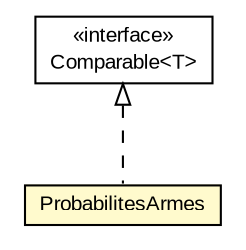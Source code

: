 #!/usr/local/bin/dot
#
# Class diagram 
# Generated by UMLGraph version 5.1 (http://www.umlgraph.org/)
#

digraph G {
	edge [fontname="arial",fontsize=10,labelfontname="arial",labelfontsize=10];
	node [fontname="arial",fontsize=10,shape=plaintext];
	nodesep=0.25;
	ranksep=0.5;
	// com.mycompany.utbotcontest.ProbabilitesArmes
	c96 [label=<<table title="com.mycompany.utbotcontest.ProbabilitesArmes" border="0" cellborder="1" cellspacing="0" cellpadding="2" port="p" bgcolor="lemonChiffon" href="./ProbabilitesArmes.html">
		<tr><td><table border="0" cellspacing="0" cellpadding="1">
<tr><td align="center" balign="center"> ProbabilitesArmes </td></tr>
		</table></td></tr>
		</table>>, fontname="arial", fontcolor="black", fontsize=10.0];
	//com.mycompany.utbotcontest.ProbabilitesArmes implements java.lang.Comparable<T>
	c111:p -> c96:p [dir=back,arrowtail=empty,style=dashed];
	// java.lang.Comparable<T>
	c111 [label=<<table title="java.lang.Comparable" border="0" cellborder="1" cellspacing="0" cellpadding="2" port="p" href="http://download.oracle.com/javase/6/docs/api/java/lang/Comparable.html">
		<tr><td><table border="0" cellspacing="0" cellpadding="1">
<tr><td align="center" balign="center"> &#171;interface&#187; </td></tr>
<tr><td align="center" balign="center"> Comparable&lt;T&gt; </td></tr>
		</table></td></tr>
		</table>>, fontname="arial", fontcolor="black", fontsize=10.0];
}

